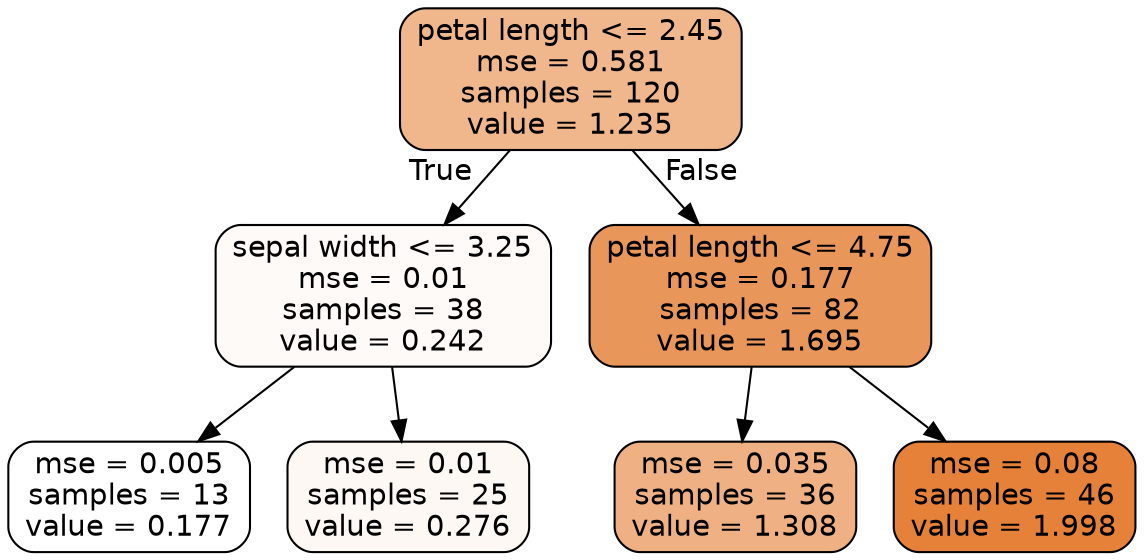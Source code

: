 digraph Tree {
node [shape=box, style="filled, rounded", color="black", fontname=helvetica] ;
edge [fontname=helvetica] ;
0 [label="petal length <= 2.45\nmse = 0.581\nsamples = 120\nvalue = 1.235", fillcolor="#f0b68c"] ;
1 [label="sepal width <= 3.25\nmse = 0.01\nsamples = 38\nvalue = 0.242", fillcolor="#fefaf8"] ;
0 -> 1 [labeldistance=2.5, labelangle=45, headlabel="True"] ;
2 [label="mse = 0.005\nsamples = 13\nvalue = 0.177", fillcolor="#ffffff"] ;
1 -> 2 ;
3 [label="mse = 0.01\nsamples = 25\nvalue = 0.276", fillcolor="#fef8f4"] ;
1 -> 3 ;
4 [label="petal length <= 4.75\nmse = 0.177\nsamples = 82\nvalue = 1.695", fillcolor="#e9965a"] ;
0 -> 4 [labeldistance=2.5, labelangle=-45, headlabel="False"] ;
5 [label="mse = 0.035\nsamples = 36\nvalue = 1.308", fillcolor="#efb184"] ;
4 -> 5 ;
6 [label="mse = 0.08\nsamples = 46\nvalue = 1.998", fillcolor="#e58139"] ;
4 -> 6 ;
}